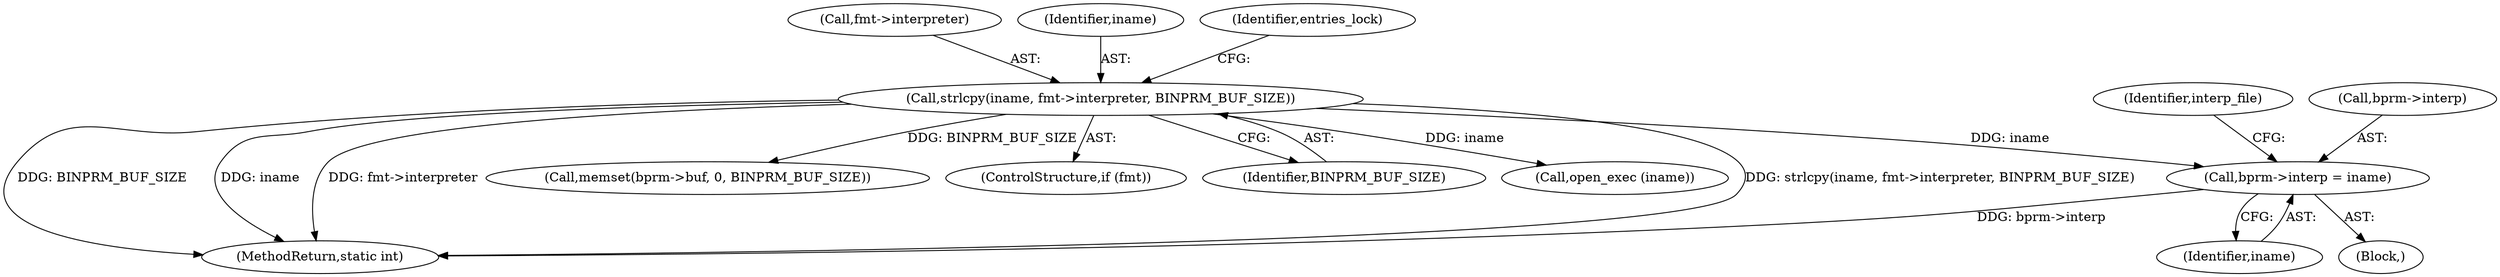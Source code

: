 digraph "1_linux_b66c5984017533316fd1951770302649baf1aa33@del" {
"1000269" [label="(Call,bprm->interp = iname)"];
"1000144" [label="(Call,strlcpy(iname, fmt->interpreter, BINPRM_BUF_SIZE))"];
"1000269" [label="(Call,bprm->interp = iname)"];
"1000273" [label="(Identifier,iname)"];
"1000110" [label="(Block,)"];
"1000355" [label="(MethodReturn,static int)"];
"1000146" [label="(Call,fmt->interpreter)"];
"1000298" [label="(Call,memset(bprm->buf, 0, BINPRM_BUF_SIZE))"];
"1000144" [label="(Call,strlcpy(iname, fmt->interpreter, BINPRM_BUF_SIZE))"];
"1000145" [label="(Identifier,iname)"];
"1000275" [label="(Identifier,interp_file)"];
"1000142" [label="(ControlStructure,if (fmt))"];
"1000149" [label="(Identifier,BINPRM_BUF_SIZE)"];
"1000152" [label="(Identifier,entries_lock)"];
"1000276" [label="(Call,open_exec (iname))"];
"1000270" [label="(Call,bprm->interp)"];
"1000269" -> "1000110"  [label="AST: "];
"1000269" -> "1000273"  [label="CFG: "];
"1000270" -> "1000269"  [label="AST: "];
"1000273" -> "1000269"  [label="AST: "];
"1000275" -> "1000269"  [label="CFG: "];
"1000269" -> "1000355"  [label="DDG: bprm->interp"];
"1000144" -> "1000269"  [label="DDG: iname"];
"1000144" -> "1000142"  [label="AST: "];
"1000144" -> "1000149"  [label="CFG: "];
"1000145" -> "1000144"  [label="AST: "];
"1000146" -> "1000144"  [label="AST: "];
"1000149" -> "1000144"  [label="AST: "];
"1000152" -> "1000144"  [label="CFG: "];
"1000144" -> "1000355"  [label="DDG: strlcpy(iname, fmt->interpreter, BINPRM_BUF_SIZE)"];
"1000144" -> "1000355"  [label="DDG: BINPRM_BUF_SIZE"];
"1000144" -> "1000355"  [label="DDG: iname"];
"1000144" -> "1000355"  [label="DDG: fmt->interpreter"];
"1000144" -> "1000276"  [label="DDG: iname"];
"1000144" -> "1000298"  [label="DDG: BINPRM_BUF_SIZE"];
}

